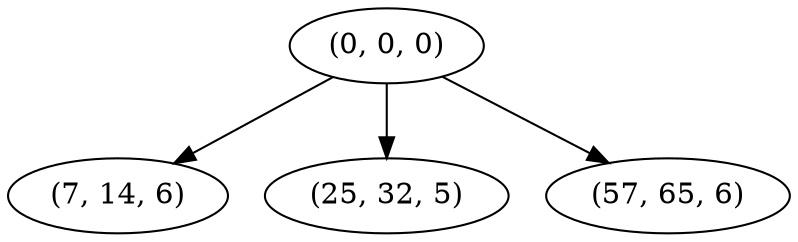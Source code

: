 digraph tree {
    "(0, 0, 0)";
    "(7, 14, 6)";
    "(25, 32, 5)";
    "(57, 65, 6)";
    "(0, 0, 0)" -> "(7, 14, 6)";
    "(0, 0, 0)" -> "(25, 32, 5)";
    "(0, 0, 0)" -> "(57, 65, 6)";
}
